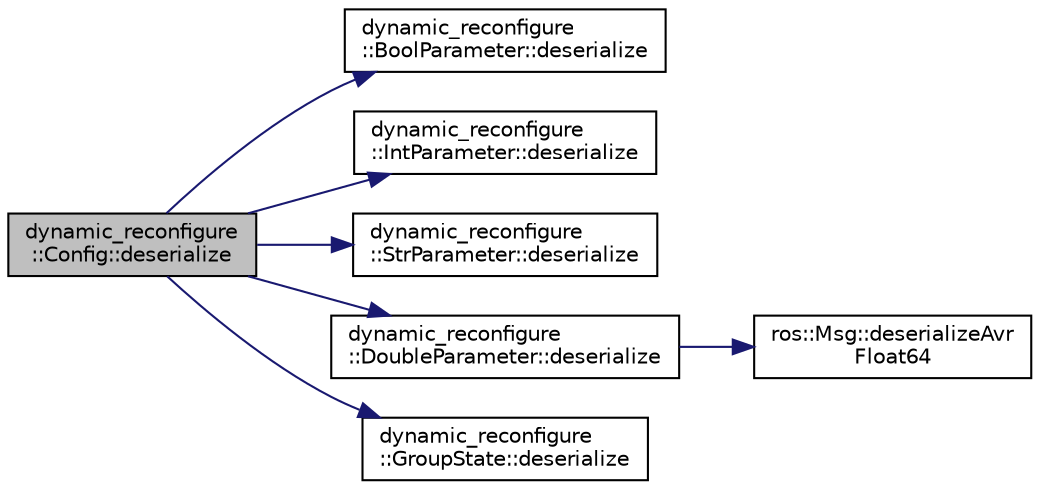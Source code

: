 digraph "dynamic_reconfigure::Config::deserialize"
{
  edge [fontname="Helvetica",fontsize="10",labelfontname="Helvetica",labelfontsize="10"];
  node [fontname="Helvetica",fontsize="10",shape=record];
  rankdir="LR";
  Node1 [label="dynamic_reconfigure\l::Config::deserialize",height=0.2,width=0.4,color="black", fillcolor="grey75", style="filled" fontcolor="black"];
  Node1 -> Node2 [color="midnightblue",fontsize="10",style="solid",fontname="Helvetica"];
  Node2 [label="dynamic_reconfigure\l::BoolParameter::deserialize",height=0.2,width=0.4,color="black", fillcolor="white", style="filled",URL="$classdynamic__reconfigure_1_1_bool_parameter.html#ac2bae33368d3c03ffdac576936b8ab9b"];
  Node1 -> Node3 [color="midnightblue",fontsize="10",style="solid",fontname="Helvetica"];
  Node3 [label="dynamic_reconfigure\l::IntParameter::deserialize",height=0.2,width=0.4,color="black", fillcolor="white", style="filled",URL="$classdynamic__reconfigure_1_1_int_parameter.html#ab6f1701955b0c1d254e40e747bfe82b7"];
  Node1 -> Node4 [color="midnightblue",fontsize="10",style="solid",fontname="Helvetica"];
  Node4 [label="dynamic_reconfigure\l::StrParameter::deserialize",height=0.2,width=0.4,color="black", fillcolor="white", style="filled",URL="$classdynamic__reconfigure_1_1_str_parameter.html#a0efccfc88c705f396c6874d42dbfa558"];
  Node1 -> Node5 [color="midnightblue",fontsize="10",style="solid",fontname="Helvetica"];
  Node5 [label="dynamic_reconfigure\l::DoubleParameter::deserialize",height=0.2,width=0.4,color="black", fillcolor="white", style="filled",URL="$classdynamic__reconfigure_1_1_double_parameter.html#a695bd5d6e773eb8cabb0b3d8339d3577"];
  Node5 -> Node6 [color="midnightblue",fontsize="10",style="solid",fontname="Helvetica"];
  Node6 [label="ros::Msg::deserializeAvr\lFloat64",height=0.2,width=0.4,color="black", fillcolor="white", style="filled",URL="$classros_1_1_msg.html#a8494fc1e864aa11612757ba107792b11",tooltip="This tricky function handles demoting a 64bit double to a 32bit float, so that AVR can understand mes..."];
  Node1 -> Node7 [color="midnightblue",fontsize="10",style="solid",fontname="Helvetica"];
  Node7 [label="dynamic_reconfigure\l::GroupState::deserialize",height=0.2,width=0.4,color="black", fillcolor="white", style="filled",URL="$classdynamic__reconfigure_1_1_group_state.html#ab0ab9f896b6ffcf1838726d3e440c9b6"];
}
